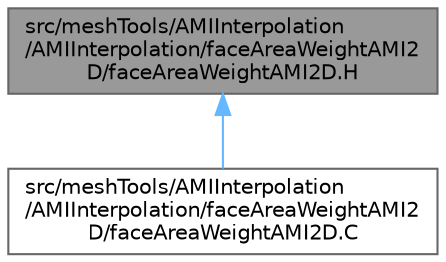 digraph "src/meshTools/AMIInterpolation/AMIInterpolation/faceAreaWeightAMI2D/faceAreaWeightAMI2D.H"
{
 // LATEX_PDF_SIZE
  bgcolor="transparent";
  edge [fontname=Helvetica,fontsize=10,labelfontname=Helvetica,labelfontsize=10];
  node [fontname=Helvetica,fontsize=10,shape=box,height=0.2,width=0.4];
  Node1 [id="Node000001",label="src/meshTools/AMIInterpolation\l/AMIInterpolation/faceAreaWeightAMI2\lD/faceAreaWeightAMI2D.H",height=0.2,width=0.4,color="gray40", fillcolor="grey60", style="filled", fontcolor="black",tooltip=" "];
  Node1 -> Node2 [id="edge1_Node000001_Node000002",dir="back",color="steelblue1",style="solid",tooltip=" "];
  Node2 [id="Node000002",label="src/meshTools/AMIInterpolation\l/AMIInterpolation/faceAreaWeightAMI2\lD/faceAreaWeightAMI2D.C",height=0.2,width=0.4,color="grey40", fillcolor="white", style="filled",URL="$faceAreaWeightAMI2D_8C.html",tooltip=" "];
}
